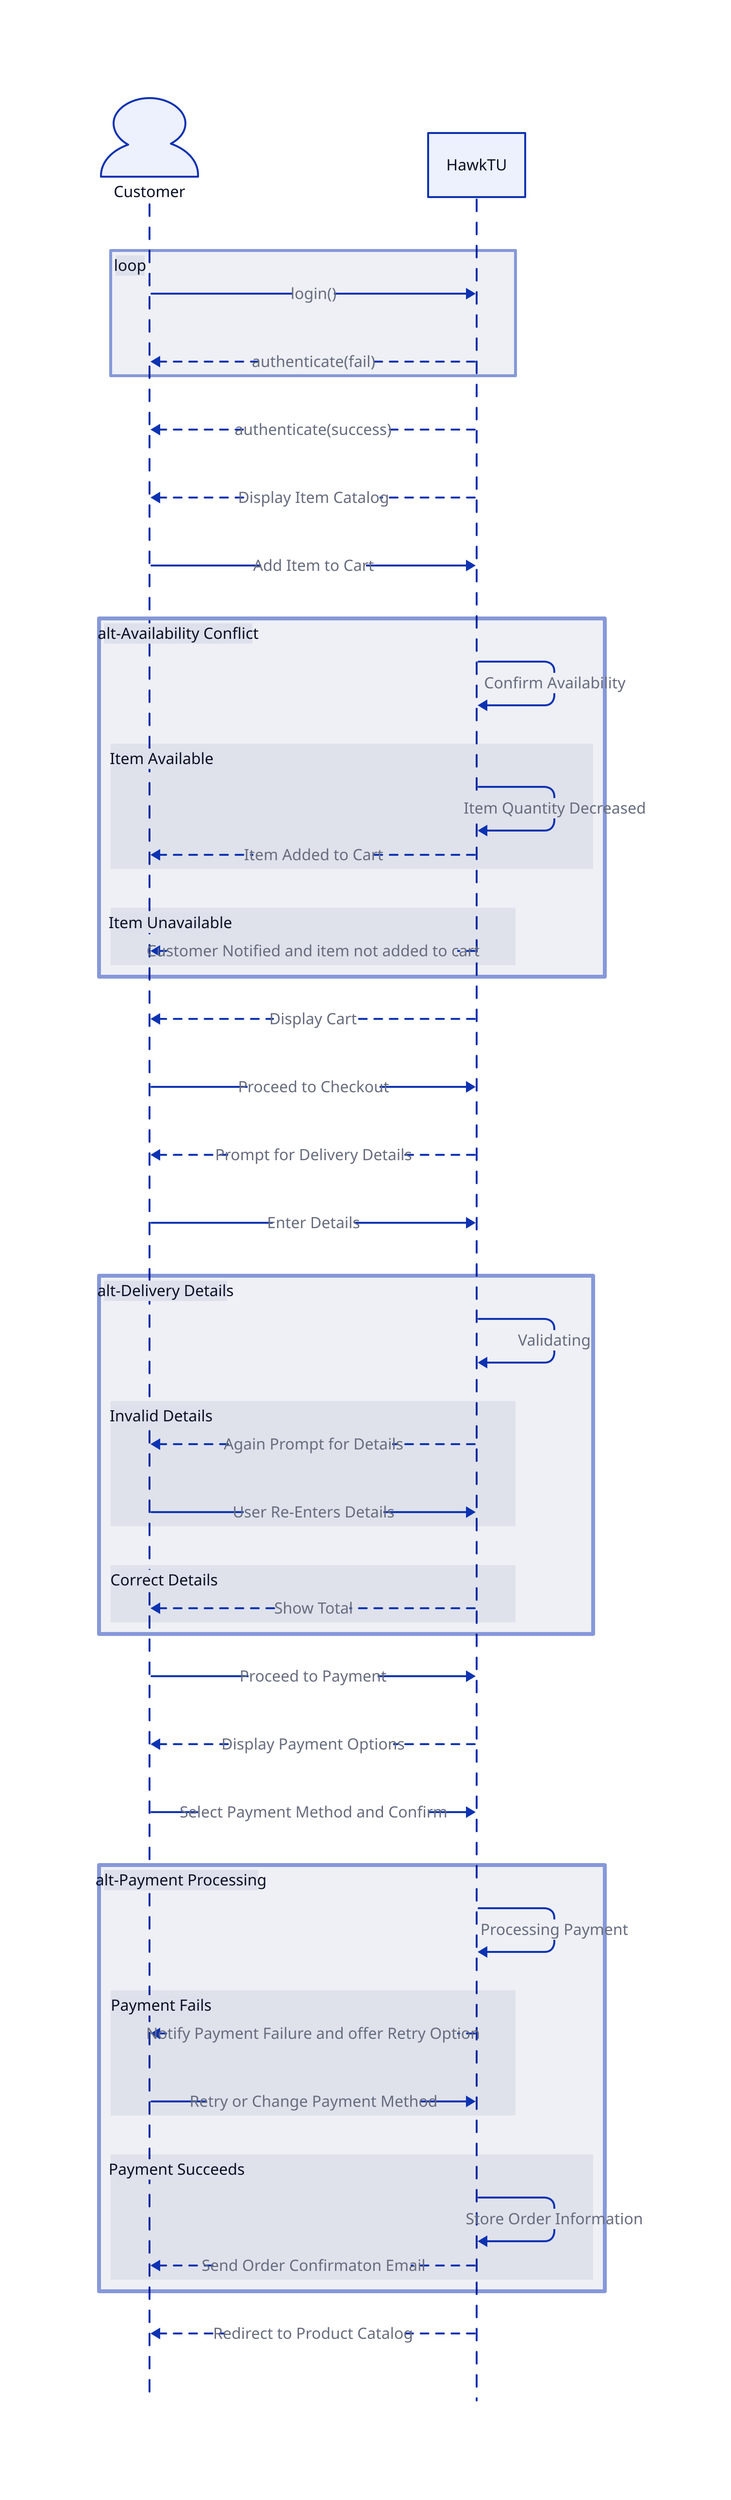 shape: sequence_diagram

Customer: Customer {shape:person}
System: HawkTU 

loop {
    Customer -> System: "login()"
    System -> Customer: "authenticate(fail)" {
        style: {
            stroke-dash:4
        }
    }
    style: {
        stroke-width: 3
    }
}
System -> Customer: "authenticate(success)" {
    style: {
        stroke-dash: 4
    }
}
System -> Customer: "Display Item Catalog" {
    style: {
        stroke-dash: 4
    }
}
Customer -> System: "Add Item to Cart"

alt1 label: "alt-Availability Conflict"{
    style:{
        stroke-width:4
    }
    System -> System: "Confirm Availability"
    if label: "Item Available"{
        System -> System: "Item Quantity Decreased"
        System -> Customer: "Item Added to Cart " {
        style: {
            stroke-dash: 4
        }
    }
    }
    else label: "Item Unavailable"{
        System -> Customer: "Customer Notified and item not added to cart" {
            style: {
                stroke-dash: 4
            }
        }
    }
}
System -> Customer: "Display Cart" {
    style: {
        stroke-dash:4
    }
}
Customer -> System: "Proceed to Checkout"

System -> Customer: "Prompt for Delivery Details" {
    style: {
        stroke-dash:4
    }
}
Customer -> System: "Enter Details"
alt label:"alt-Delivery Details"{
    System -> System: "Validating"
    if label:"Invalid Details"{
        System -> Customer: "Again Prompt for Details" {
            style: {
                stroke-dash:4
            }
    }
    Customer -> System: "User Re-Enters Details"  
}
else label:"Correct Details"{
    System -> Customer: "Show Total" {
        style: {
            stroke-dash:4
        }
}
}
style:{
    stroke-width:4
}
}
Customer -> System :"Proceed to Payment"
System -> Customer: "Display Payment Options" {
    style: {
        stroke-dash:4
    }
}
Customer -> System :"Select Payment Method and Confirm"

alt2 label:"alt-Payment Processing"{
    System -> System: "Processing Payment"
    if label:"Payment Fails"{
        System -> Customer: "Notify Payment Failure and offer Retry Option" {
            style: {
                stroke-dash:4
            }
    }
    Customer -> System: "Retry or Change Payment Method"  
}
else label:"Payment Succeeds"{
    System -> System :"Store Order Information"
    System -> Customer: "Send Order Confirmaton Email" {
        style: {
            stroke-dash:4
        }
}
}
style:{
    stroke-width:4
}
}
System -> Customer: "Redirect to Product Catalog" {
  style: {
      stroke-dash:4
  }
}
